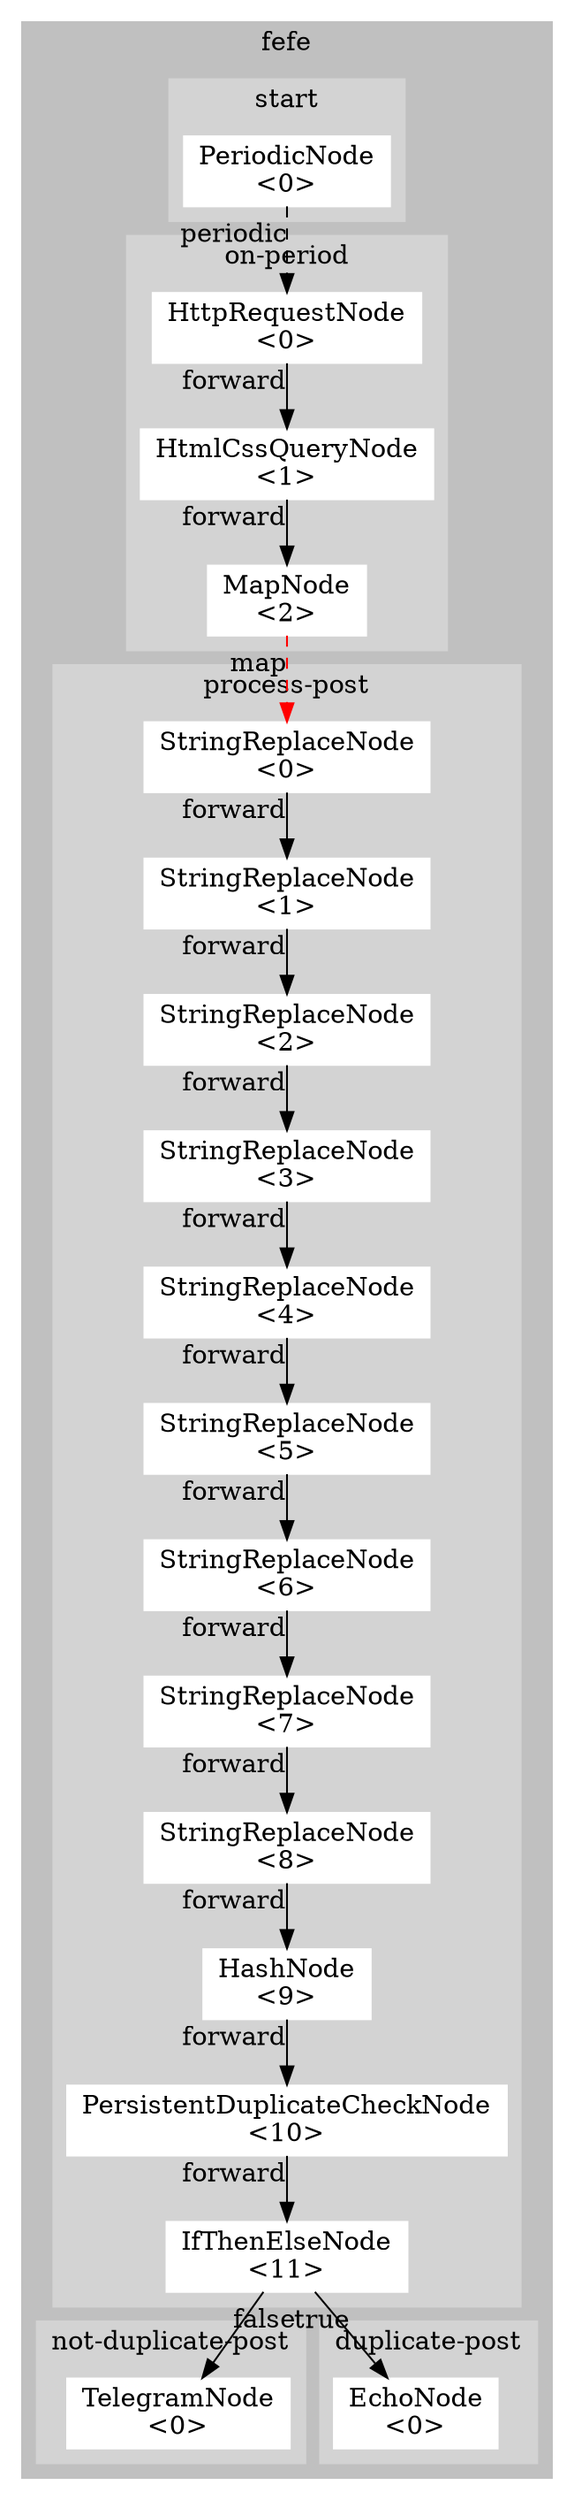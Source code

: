 digraph G {
	subgraph "cluster_fefe" {
		style=filled;
		color=grey;
		label = "fefe";

		subgraph "cluster_not-duplicate-post" {
			style=filled;
			color=lightgrey;
			node [style=filled,color=white];
			"fefe.not-duplicate-post.0" [shape=rectangle, label="TelegramNode\n<0>"]; 
			label = "not-duplicate-post";
		}
		subgraph "cluster_process-post" {
			style=filled;
			color=lightgrey;
			node [style=filled,color=white];
			"fefe.process-post.0" [shape=rectangle, label="StringReplaceNode\n<0>"]; "fefe.process-post.1" [shape=rectangle, label="StringReplaceNode\n<1>"]; "fefe.process-post.3" [shape=rectangle, label="StringReplaceNode\n<3>"]; "fefe.process-post.8" [shape=rectangle, label="StringReplaceNode\n<8>"]; "fefe.process-post.2" [shape=rectangle, label="StringReplaceNode\n<2>"]; "fefe.process-post.9" [shape=rectangle, label="HashNode\n<9>"]; "fefe.process-post.10" [shape=rectangle, label="PersistentDuplicateCheckNode\n<10>"]; "fefe.process-post.11" [shape=rectangle, label="IfThenElseNode\n<11>"]; "fefe.process-post.4" [shape=rectangle, label="StringReplaceNode\n<4>"]; "fefe.process-post.5" [shape=rectangle, label="StringReplaceNode\n<5>"]; "fefe.process-post.6" [shape=rectangle, label="StringReplaceNode\n<6>"]; "fefe.process-post.7" [shape=rectangle, label="StringReplaceNode\n<7>"]; 
			label = "process-post";
		}
		subgraph "cluster_on-period" {
			style=filled;
			color=lightgrey;
			node [style=filled,color=white];
			"fefe.on-period.2" [shape=rectangle, label="MapNode\n<2>"]; "fefe.on-period.0" [shape=rectangle, label="HttpRequestNode\n<0>"]; "fefe.on-period.1" [shape=rectangle, label="HtmlCssQueryNode\n<1>"]; 
			label = "on-period";
		}
		subgraph "cluster_start" {
			style=filled;
			color=lightgrey;
			node [style=filled,color=white];
			"fefe.start.0" [shape=rectangle, label="PeriodicNode\n<0>"]; 
			label = "start";
		}
		subgraph "cluster_duplicate-post" {
			style=filled;
			color=lightgrey;
			node [style=filled,color=white];
			"fefe.duplicate-post.0" [shape=rectangle, label="EchoNode\n<0>"]; 
			label = "duplicate-post";
		}
	}
"fefe.process-post.1" -> "fefe.process-post.2" [ xlabel="forward",]
"fefe.process-post.0" -> "fefe.process-post.1" [ xlabel="forward",]
"fefe.start.0" -> "fefe.on-period.0" [ xlabel="periodic",style=dashed,]
"fefe.on-period.0" -> "fefe.on-period.1" [ xlabel="forward",]
"fefe.process-post.11" -> "fefe.duplicate-post.0" [ xlabel="true",]
"fefe.process-post.11" -> "fefe.not-duplicate-post.0" [ xlabel="false",]
"fefe.on-period.1" -> "fefe.on-period.2" [ xlabel="forward",]
"fefe.process-post.4" -> "fefe.process-post.5" [ xlabel="forward",]
"fefe.process-post.5" -> "fefe.process-post.6" [ xlabel="forward",]
"fefe.process-post.6" -> "fefe.process-post.7" [ xlabel="forward",]
"fefe.process-post.7" -> "fefe.process-post.8" [ xlabel="forward",]
"fefe.on-period.2" -> "fefe.process-post.0" [ xlabel="map",style=dashed,color=red]
"fefe.process-post.3" -> "fefe.process-post.4" [ xlabel="forward",]
"fefe.process-post.8" -> "fefe.process-post.9" [ xlabel="forward",]
"fefe.process-post.2" -> "fefe.process-post.3" [ xlabel="forward",]
"fefe.process-post.9" -> "fefe.process-post.10" [ xlabel="forward",]
"fefe.process-post.10" -> "fefe.process-post.11" [ xlabel="forward",]
}
